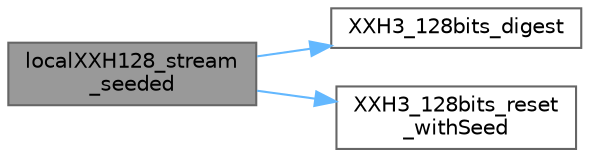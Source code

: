 digraph "localXXH128_stream_seeded"
{
 // LATEX_PDF_SIZE
  bgcolor="transparent";
  edge [fontname=Helvetica,fontsize=10,labelfontname=Helvetica,labelfontsize=10];
  node [fontname=Helvetica,fontsize=10,shape=box,height=0.2,width=0.4];
  rankdir="LR";
  Node1 [id="Node000001",label="localXXH128_stream\l_seeded",height=0.2,width=0.4,color="gray40", fillcolor="grey60", style="filled", fontcolor="black",tooltip=" "];
  Node1 -> Node2 [id="edge3_Node000001_Node000002",color="steelblue1",style="solid",tooltip=" "];
  Node2 [id="Node000002",label="XXH3_128bits_digest",height=0.2,width=0.4,color="grey40", fillcolor="white", style="filled",URL="$group___x_x_h3__family.html#ga5facd9825a30f0259999390e20a118ed",tooltip="Returns the calculated XXH3 128-bit hash value from an XXH3_state_t."];
  Node1 -> Node3 [id="edge4_Node000001_Node000003",color="steelblue1",style="solid",tooltip=" "];
  Node3 [id="Node000003",label="XXH3_128bits_reset\l_withSeed",height=0.2,width=0.4,color="grey40", fillcolor="white", style="filled",URL="$group___x_x_h3__family.html#gacf85fb4be26ea21cfa925e846f81386a",tooltip="Resets an XXH3_state_t with 64-bit seed to begin a new hash."];
}

